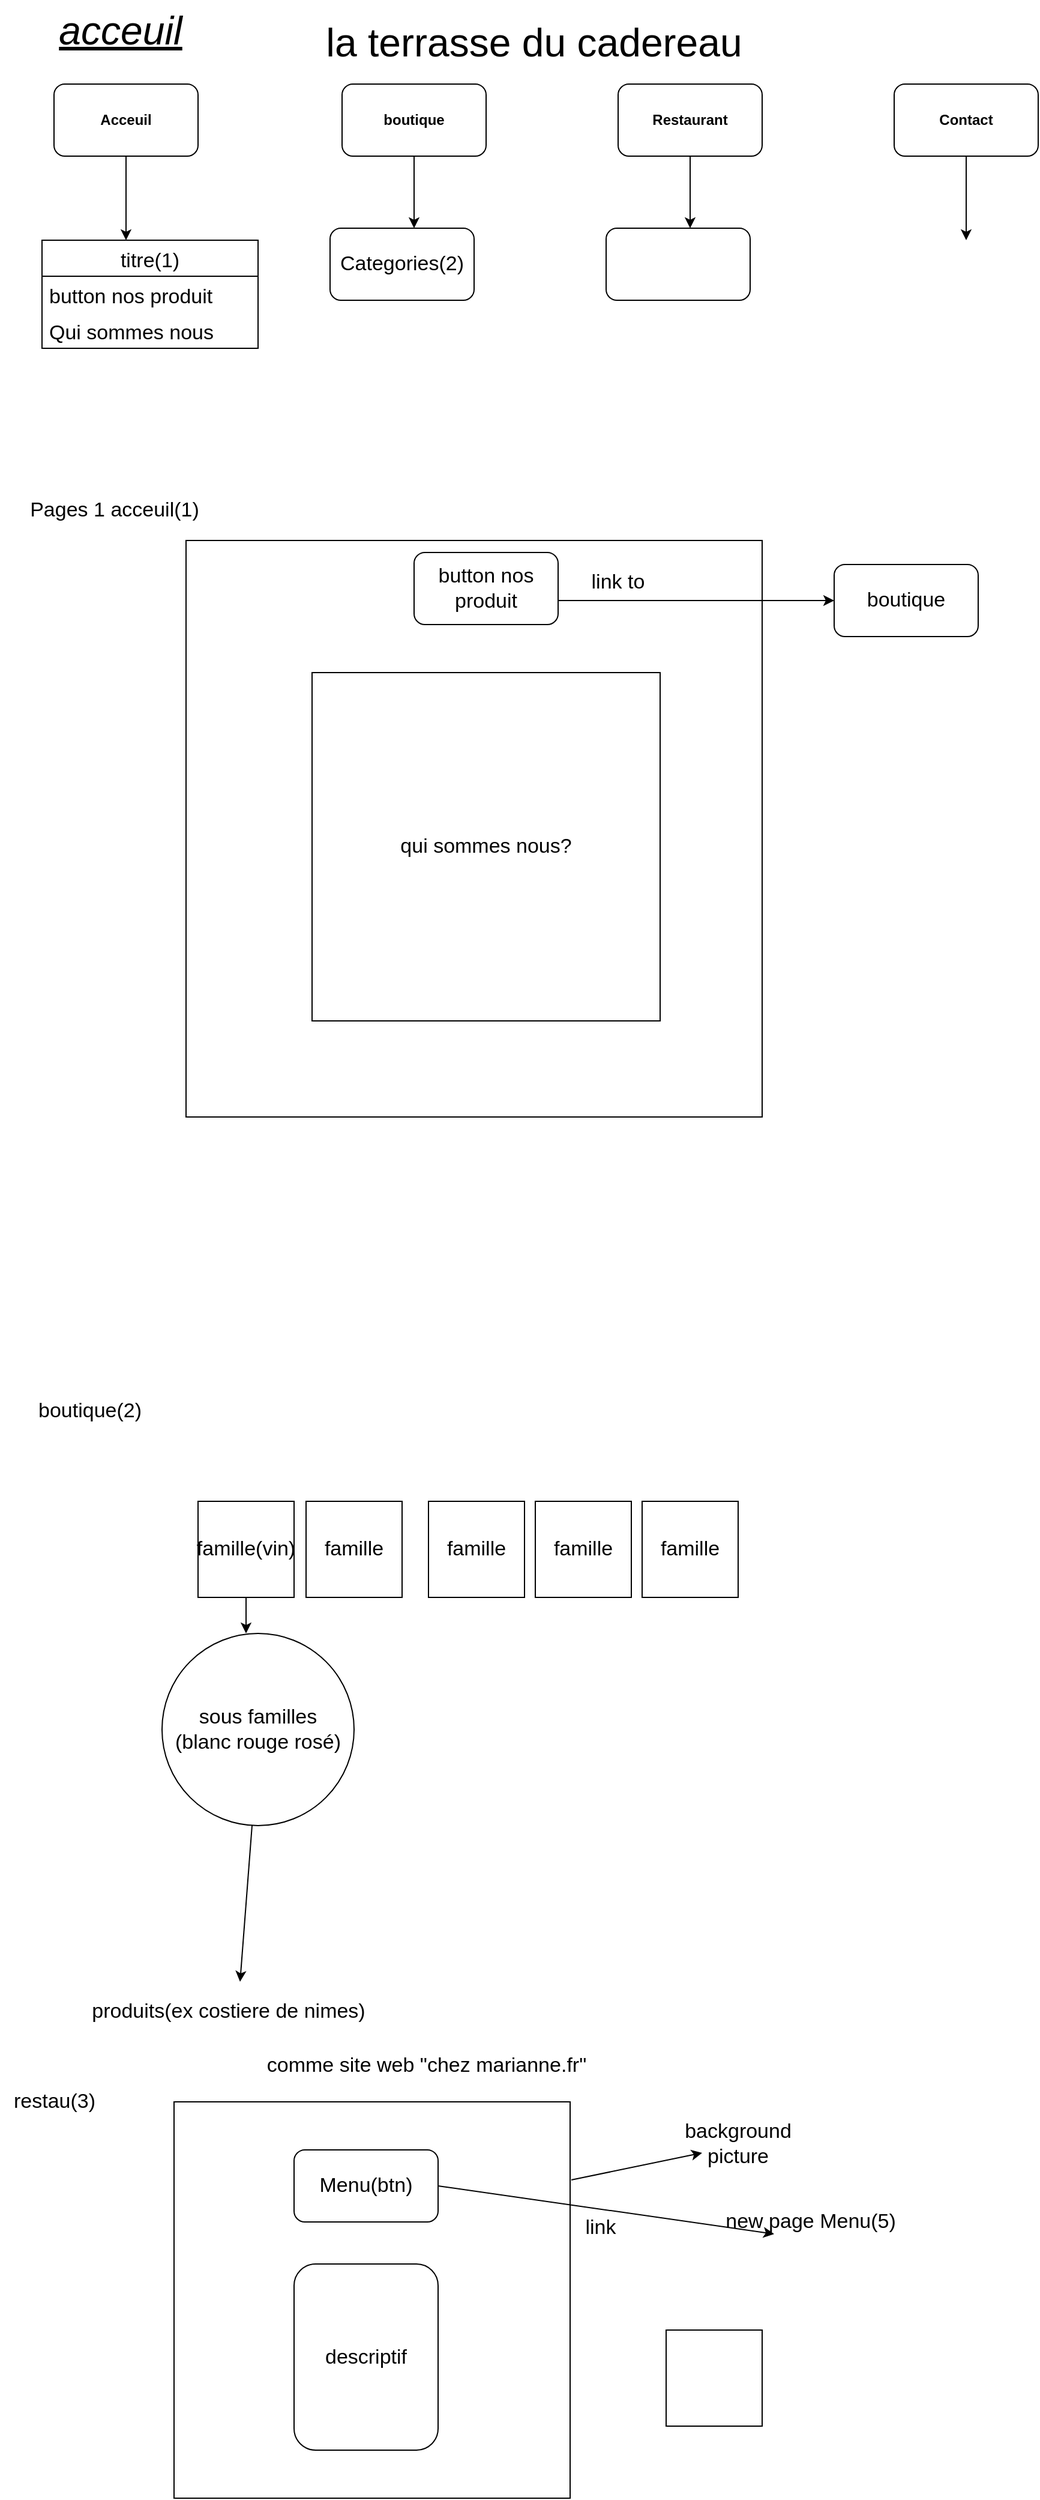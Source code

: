 <mxfile version="20.2.6" type="github">
  <diagram id="isC4ktoYrW1aEqAXfwk2" name="Page-1">
    <mxGraphModel dx="1971" dy="1149" grid="1" gridSize="10" guides="1" tooltips="1" connect="1" arrows="1" fold="1" page="1" pageScale="1" pageWidth="850" pageHeight="1100" math="0" shadow="0">
      <root>
        <mxCell id="0" />
        <mxCell id="1" parent="0" />
        <mxCell id="w6j-ltLkjpjj2x9BgitO-2" value="Acceuil" style="rounded=1;whiteSpace=wrap;html=1;fontStyle=1" vertex="1" parent="1">
          <mxGeometry x="10" y="80" width="120" height="60" as="geometry" />
        </mxCell>
        <mxCell id="w6j-ltLkjpjj2x9BgitO-3" value="la terrasse du cadereau" style="text;html=1;strokeColor=none;fillColor=none;align=center;verticalAlign=middle;whiteSpace=wrap;rounded=0;strokeWidth=1;fontSize=33;" vertex="1" parent="1">
          <mxGeometry x="200" y="10" width="420" height="70" as="geometry" />
        </mxCell>
        <mxCell id="w6j-ltLkjpjj2x9BgitO-4" value="boutique" style="rounded=1;whiteSpace=wrap;html=1;fontStyle=1" vertex="1" parent="1">
          <mxGeometry x="250" y="80" width="120" height="60" as="geometry" />
        </mxCell>
        <mxCell id="w6j-ltLkjpjj2x9BgitO-5" value="Restaurant" style="rounded=1;whiteSpace=wrap;html=1;fontStyle=1" vertex="1" parent="1">
          <mxGeometry x="480" y="80" width="120" height="60" as="geometry" />
        </mxCell>
        <mxCell id="w6j-ltLkjpjj2x9BgitO-6" value="Contact" style="rounded=1;whiteSpace=wrap;html=1;fontStyle=1" vertex="1" parent="1">
          <mxGeometry x="710" y="80" width="120" height="60" as="geometry" />
        </mxCell>
        <mxCell id="w6j-ltLkjpjj2x9BgitO-7" value="acceuil" style="text;html=1;align=center;verticalAlign=middle;resizable=0;points=[];autosize=1;strokeColor=none;fillColor=none;fontSize=33;fontStyle=6" vertex="1" parent="1">
          <mxGeometry y="10" width="130" height="50" as="geometry" />
        </mxCell>
        <mxCell id="w6j-ltLkjpjj2x9BgitO-9" value="" style="endArrow=classic;html=1;rounded=0;fontSize=33;exitX=0.5;exitY=1;exitDx=0;exitDy=0;" edge="1" parent="1" source="w6j-ltLkjpjj2x9BgitO-2">
          <mxGeometry width="50" height="50" relative="1" as="geometry">
            <mxPoint x="40" y="230" as="sourcePoint" />
            <mxPoint x="70" y="210" as="targetPoint" />
          </mxGeometry>
        </mxCell>
        <mxCell id="w6j-ltLkjpjj2x9BgitO-10" value="" style="endArrow=classic;html=1;rounded=0;fontSize=33;exitX=0.5;exitY=1;exitDx=0;exitDy=0;" edge="1" parent="1" source="w6j-ltLkjpjj2x9BgitO-4">
          <mxGeometry width="50" height="50" relative="1" as="geometry">
            <mxPoint x="310" y="230" as="sourcePoint" />
            <mxPoint x="310" y="200" as="targetPoint" />
          </mxGeometry>
        </mxCell>
        <mxCell id="w6j-ltLkjpjj2x9BgitO-11" value="" style="endArrow=classic;html=1;rounded=0;fontSize=33;exitX=0.5;exitY=1;exitDx=0;exitDy=0;" edge="1" parent="1" source="w6j-ltLkjpjj2x9BgitO-5">
          <mxGeometry width="50" height="50" relative="1" as="geometry">
            <mxPoint x="550" y="220" as="sourcePoint" />
            <mxPoint x="540" y="200" as="targetPoint" />
          </mxGeometry>
        </mxCell>
        <mxCell id="w6j-ltLkjpjj2x9BgitO-12" value="" style="endArrow=classic;html=1;rounded=0;fontSize=33;exitX=0.5;exitY=1;exitDx=0;exitDy=0;" edge="1" parent="1" source="w6j-ltLkjpjj2x9BgitO-6">
          <mxGeometry width="50" height="50" relative="1" as="geometry">
            <mxPoint x="770" y="240" as="sourcePoint" />
            <mxPoint x="770" y="210" as="targetPoint" />
          </mxGeometry>
        </mxCell>
        <mxCell id="w6j-ltLkjpjj2x9BgitO-15" value="titre(1)" style="swimlane;fontStyle=0;childLayout=stackLayout;horizontal=1;startSize=30;horizontalStack=0;resizeParent=1;resizeParentMax=0;resizeLast=0;collapsible=1;marginBottom=0;fontSize=17;strokeWidth=1;" vertex="1" parent="1">
          <mxGeometry y="210" width="180" height="90" as="geometry" />
        </mxCell>
        <mxCell id="w6j-ltLkjpjj2x9BgitO-16" value="button nos produit" style="text;strokeColor=none;fillColor=none;align=left;verticalAlign=middle;spacingLeft=4;spacingRight=4;overflow=hidden;points=[[0,0.5],[1,0.5]];portConstraint=eastwest;rotatable=0;fontSize=17;" vertex="1" parent="w6j-ltLkjpjj2x9BgitO-15">
          <mxGeometry y="30" width="180" height="30" as="geometry" />
        </mxCell>
        <mxCell id="w6j-ltLkjpjj2x9BgitO-17" value="Qui sommes nous" style="text;strokeColor=none;fillColor=none;align=left;verticalAlign=middle;spacingLeft=4;spacingRight=4;overflow=hidden;points=[[0,0.5],[1,0.5]];portConstraint=eastwest;rotatable=0;fontSize=17;" vertex="1" parent="w6j-ltLkjpjj2x9BgitO-15">
          <mxGeometry y="60" width="180" height="30" as="geometry" />
        </mxCell>
        <mxCell id="w6j-ltLkjpjj2x9BgitO-19" value="Categories(2)" style="rounded=1;whiteSpace=wrap;html=1;fontSize=17;strokeWidth=1;" vertex="1" parent="1">
          <mxGeometry x="240" y="200" width="120" height="60" as="geometry" />
        </mxCell>
        <mxCell id="w6j-ltLkjpjj2x9BgitO-20" value="" style="rounded=1;whiteSpace=wrap;html=1;fontSize=17;strokeWidth=1;" vertex="1" parent="1">
          <mxGeometry x="470" y="200" width="120" height="60" as="geometry" />
        </mxCell>
        <mxCell id="w6j-ltLkjpjj2x9BgitO-21" value="Pages 1 acceuil(1)" style="text;html=1;align=center;verticalAlign=middle;resizable=0;points=[];autosize=1;strokeColor=none;fillColor=none;fontSize=17;" vertex="1" parent="1">
          <mxGeometry x="-20" y="420" width="160" height="30" as="geometry" />
        </mxCell>
        <mxCell id="w6j-ltLkjpjj2x9BgitO-32" value="" style="whiteSpace=wrap;html=1;aspect=fixed;fontSize=17;strokeWidth=1;" vertex="1" parent="1">
          <mxGeometry x="120" y="460" width="480" height="480" as="geometry" />
        </mxCell>
        <mxCell id="w6j-ltLkjpjj2x9BgitO-33" value="button nos produit" style="rounded=1;whiteSpace=wrap;html=1;fontSize=17;strokeWidth=1;" vertex="1" parent="1">
          <mxGeometry x="310" y="470" width="120" height="60" as="geometry" />
        </mxCell>
        <mxCell id="w6j-ltLkjpjj2x9BgitO-37" value="" style="endArrow=classic;html=1;rounded=0;fontSize=17;" edge="1" parent="1">
          <mxGeometry width="50" height="50" relative="1" as="geometry">
            <mxPoint x="430" y="510" as="sourcePoint" />
            <mxPoint x="660" y="510" as="targetPoint" />
          </mxGeometry>
        </mxCell>
        <mxCell id="w6j-ltLkjpjj2x9BgitO-38" value="link to" style="text;html=1;strokeColor=none;fillColor=none;align=center;verticalAlign=middle;whiteSpace=wrap;rounded=0;fontSize=17;" vertex="1" parent="1">
          <mxGeometry x="450" y="480" width="60" height="30" as="geometry" />
        </mxCell>
        <mxCell id="w6j-ltLkjpjj2x9BgitO-39" value="boutique" style="rounded=1;whiteSpace=wrap;html=1;fontSize=17;strokeWidth=1;" vertex="1" parent="1">
          <mxGeometry x="660" y="480" width="120" height="60" as="geometry" />
        </mxCell>
        <mxCell id="w6j-ltLkjpjj2x9BgitO-40" value="qui sommes nous?" style="whiteSpace=wrap;html=1;aspect=fixed;fontSize=17;strokeWidth=1;" vertex="1" parent="1">
          <mxGeometry x="225" y="570" width="290" height="290" as="geometry" />
        </mxCell>
        <mxCell id="w6j-ltLkjpjj2x9BgitO-43" value="boutique(2)" style="text;html=1;strokeColor=none;fillColor=none;align=center;verticalAlign=middle;whiteSpace=wrap;rounded=0;fontSize=17;" vertex="1" parent="1">
          <mxGeometry x="10" y="1170" width="60" height="30" as="geometry" />
        </mxCell>
        <mxCell id="w6j-ltLkjpjj2x9BgitO-44" value="famille(vin)" style="whiteSpace=wrap;html=1;aspect=fixed;fontSize=17;strokeWidth=1;" vertex="1" parent="1">
          <mxGeometry x="130" y="1260" width="80" height="80" as="geometry" />
        </mxCell>
        <mxCell id="w6j-ltLkjpjj2x9BgitO-45" value="famille" style="whiteSpace=wrap;html=1;aspect=fixed;fontSize=17;strokeWidth=1;" vertex="1" parent="1">
          <mxGeometry x="220" y="1260" width="80" height="80" as="geometry" />
        </mxCell>
        <mxCell id="w6j-ltLkjpjj2x9BgitO-46" value="famille" style="whiteSpace=wrap;html=1;aspect=fixed;fontSize=17;strokeWidth=1;" vertex="1" parent="1">
          <mxGeometry x="322" y="1260" width="80" height="80" as="geometry" />
        </mxCell>
        <mxCell id="w6j-ltLkjpjj2x9BgitO-47" value="famille" style="whiteSpace=wrap;html=1;aspect=fixed;fontSize=17;strokeWidth=1;" vertex="1" parent="1">
          <mxGeometry x="411" y="1260" width="80" height="80" as="geometry" />
        </mxCell>
        <mxCell id="w6j-ltLkjpjj2x9BgitO-48" value="famille" style="whiteSpace=wrap;html=1;aspect=fixed;fontSize=17;strokeWidth=1;" vertex="1" parent="1">
          <mxGeometry x="500" y="1260" width="80" height="80" as="geometry" />
        </mxCell>
        <mxCell id="w6j-ltLkjpjj2x9BgitO-49" value="" style="endArrow=classic;html=1;rounded=0;fontSize=17;" edge="1" parent="1" source="w6j-ltLkjpjj2x9BgitO-44">
          <mxGeometry width="50" height="50" relative="1" as="geometry">
            <mxPoint x="160" y="1420" as="sourcePoint" />
            <mxPoint x="170" y="1370" as="targetPoint" />
            <Array as="points">
              <mxPoint x="170" y="1360" />
            </Array>
          </mxGeometry>
        </mxCell>
        <mxCell id="w6j-ltLkjpjj2x9BgitO-50" value="&lt;div&gt;sous familles&lt;/div&gt;&lt;div&gt;(blanc rouge rosé)&lt;br&gt;&lt;/div&gt;" style="ellipse;whiteSpace=wrap;html=1;aspect=fixed;fontSize=17;strokeWidth=1;" vertex="1" parent="1">
          <mxGeometry x="100" y="1370" width="160" height="160" as="geometry" />
        </mxCell>
        <mxCell id="w6j-ltLkjpjj2x9BgitO-51" value="" style="endArrow=classic;html=1;rounded=0;fontSize=17;" edge="1" parent="1">
          <mxGeometry width="50" height="50" relative="1" as="geometry">
            <mxPoint x="175" y="1530" as="sourcePoint" />
            <mxPoint x="165" y="1660" as="targetPoint" />
          </mxGeometry>
        </mxCell>
        <mxCell id="w6j-ltLkjpjj2x9BgitO-52" value="produits(ex costiere de nimes)" style="text;html=1;align=center;verticalAlign=middle;resizable=0;points=[];autosize=1;strokeColor=none;fillColor=none;fontSize=17;" vertex="1" parent="1">
          <mxGeometry x="30" y="1670" width="250" height="30" as="geometry" />
        </mxCell>
        <mxCell id="w6j-ltLkjpjj2x9BgitO-55" value="restau(3)" style="text;html=1;align=center;verticalAlign=middle;resizable=0;points=[];autosize=1;strokeColor=none;fillColor=none;fontSize=17;" vertex="1" parent="1">
          <mxGeometry x="-35" y="1745" width="90" height="30" as="geometry" />
        </mxCell>
        <mxCell id="w6j-ltLkjpjj2x9BgitO-56" value="" style="whiteSpace=wrap;html=1;aspect=fixed;fontSize=17;strokeWidth=1;" vertex="1" parent="1">
          <mxGeometry x="110" y="1760" width="330" height="330" as="geometry" />
        </mxCell>
        <mxCell id="w6j-ltLkjpjj2x9BgitO-57" value="background picture" style="text;html=1;strokeColor=none;fillColor=none;align=center;verticalAlign=middle;whiteSpace=wrap;rounded=0;fontSize=17;" vertex="1" parent="1">
          <mxGeometry x="550" y="1780" width="60" height="30" as="geometry" />
        </mxCell>
        <mxCell id="w6j-ltLkjpjj2x9BgitO-58" value="" style="endArrow=classic;html=1;rounded=0;fontSize=17;entryX=0;entryY=0.75;entryDx=0;entryDy=0;" edge="1" parent="1" target="w6j-ltLkjpjj2x9BgitO-57">
          <mxGeometry width="50" height="50" relative="1" as="geometry">
            <mxPoint x="441" y="1825" as="sourcePoint" />
            <mxPoint x="491" y="1775" as="targetPoint" />
          </mxGeometry>
        </mxCell>
        <mxCell id="w6j-ltLkjpjj2x9BgitO-59" value="" style="whiteSpace=wrap;html=1;aspect=fixed;fontSize=17;strokeWidth=1;" vertex="1" parent="1">
          <mxGeometry x="520" y="1950" width="80" height="80" as="geometry" />
        </mxCell>
        <mxCell id="w6j-ltLkjpjj2x9BgitO-60" value="comme site web &quot;chez marianne.fr&quot;" style="text;html=1;align=center;verticalAlign=middle;resizable=0;points=[];autosize=1;strokeColor=none;fillColor=none;fontSize=17;" vertex="1" parent="1">
          <mxGeometry x="175" y="1715" width="290" height="30" as="geometry" />
        </mxCell>
        <mxCell id="w6j-ltLkjpjj2x9BgitO-61" value="Menu(btn)" style="rounded=1;whiteSpace=wrap;html=1;fontSize=17;strokeWidth=1;" vertex="1" parent="1">
          <mxGeometry x="210" y="1800" width="120" height="60" as="geometry" />
        </mxCell>
        <mxCell id="w6j-ltLkjpjj2x9BgitO-62" value="descriptif" style="rounded=1;whiteSpace=wrap;html=1;fontSize=17;strokeWidth=1;" vertex="1" parent="1">
          <mxGeometry x="210" y="1895" width="120" height="155" as="geometry" />
        </mxCell>
        <mxCell id="w6j-ltLkjpjj2x9BgitO-63" value="" style="endArrow=classic;html=1;rounded=0;fontSize=17;" edge="1" parent="1">
          <mxGeometry width="50" height="50" relative="1" as="geometry">
            <mxPoint x="330" y="1830" as="sourcePoint" />
            <mxPoint x="610" y="1870" as="targetPoint" />
          </mxGeometry>
        </mxCell>
        <mxCell id="w6j-ltLkjpjj2x9BgitO-64" value="new page Menu(5)" style="text;html=1;align=center;verticalAlign=middle;resizable=0;points=[];autosize=1;strokeColor=none;fillColor=none;fontSize=17;" vertex="1" parent="1">
          <mxGeometry x="560" y="1845" width="160" height="30" as="geometry" />
        </mxCell>
        <mxCell id="w6j-ltLkjpjj2x9BgitO-65" value="link" style="text;html=1;align=center;verticalAlign=middle;resizable=0;points=[];autosize=1;strokeColor=none;fillColor=none;fontSize=17;" vertex="1" parent="1">
          <mxGeometry x="440" y="1850" width="50" height="30" as="geometry" />
        </mxCell>
      </root>
    </mxGraphModel>
  </diagram>
</mxfile>
